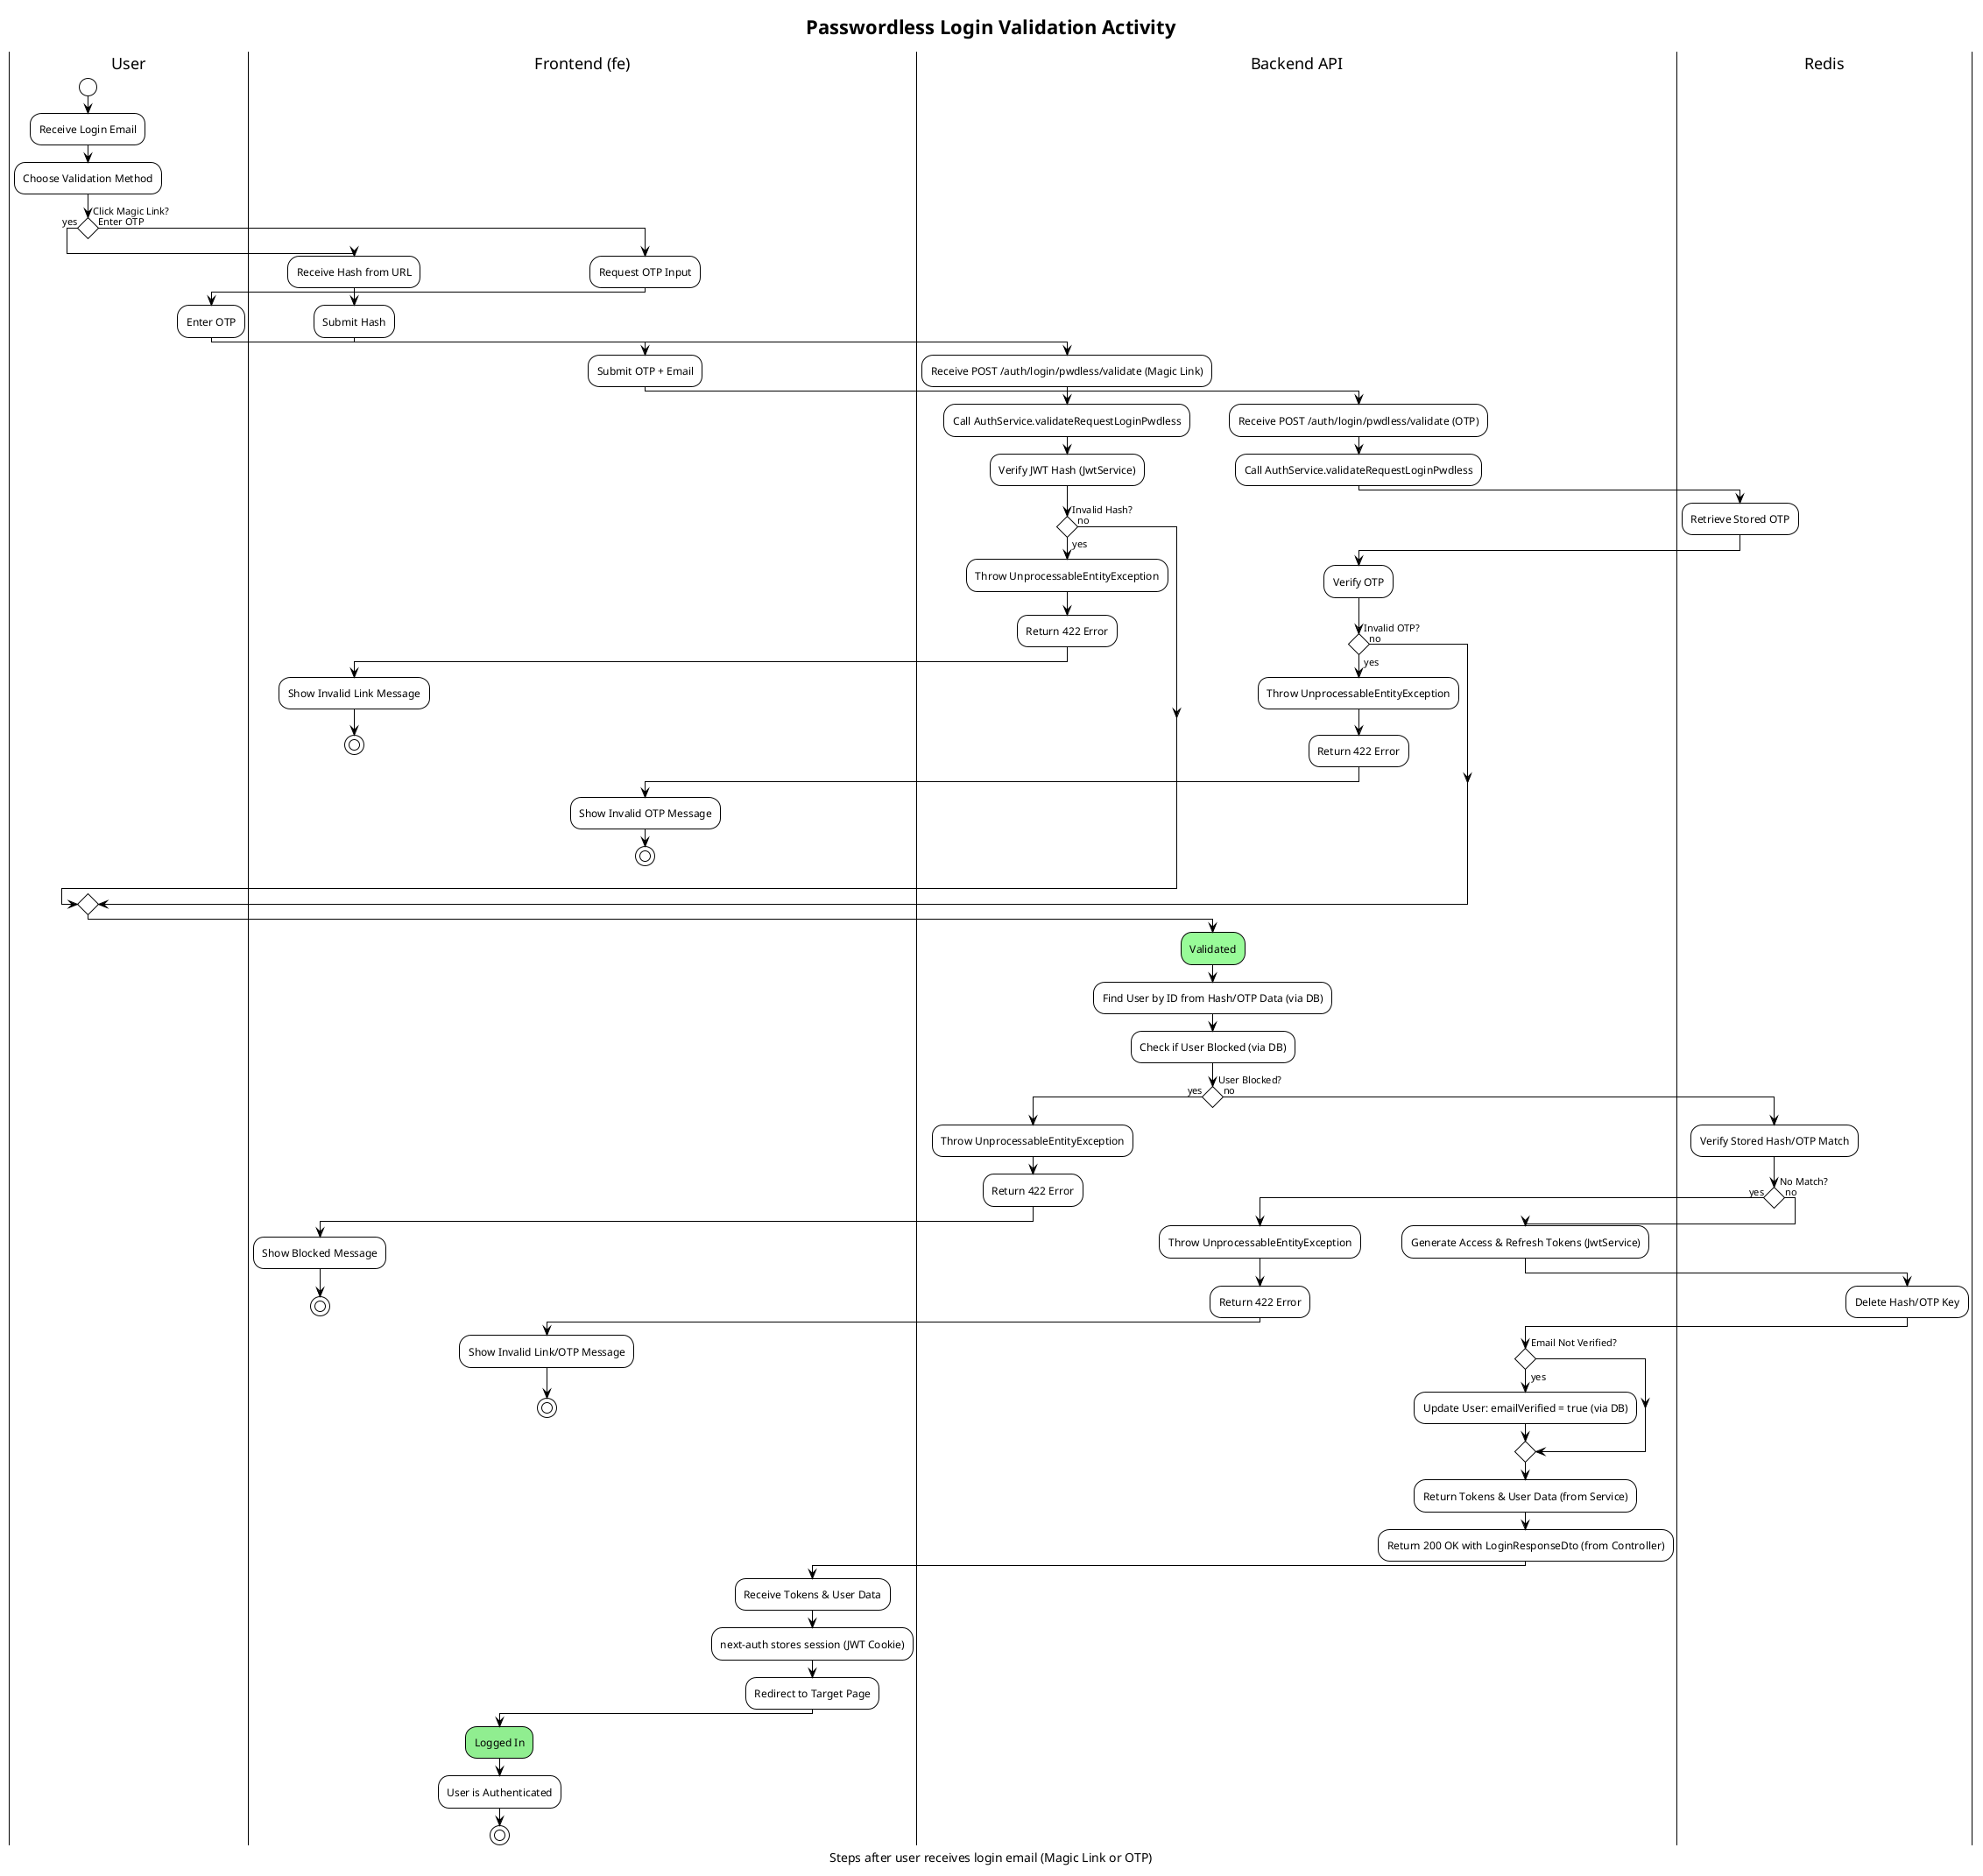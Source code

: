 @startuml Auth Passwordless Validation Activity Diagram
!theme plain
skinparam ConditionStyle diamond

title Passwordless Login Validation Activity
caption Steps after user receives login email (Magic Link or OTP)

|User|
start
:Receive Login Email;

|User|
:Choose Validation Method;
if (Click Magic Link?) then (yes)
    |Frontend (fe)|
    :Receive Hash from URL;
    :Submit Hash;
    |Backend API|
    :Receive POST /auth/login/pwdless/validate (Magic Link);
    :Call AuthService.validateRequestLoginPwdless;
    :Verify JWT Hash (JwtService);
        if (Invalid Hash?) then (yes)
        :Throw UnprocessableEntityException;
        :Return 422 Error;
        |Frontend (fe)|
        :Show Invalid Link Message;
        stop
        else (no)
        -> Validated;
        endif
else (Enter OTP)
    |Frontend (fe)|
    :Request OTP Input;
        |User|
    :Enter OTP;
        |Frontend (fe)|
    :Submit OTP + Email;
    |Backend API|
    :Receive POST /auth/login/pwdless/validate (OTP);
    :Call AuthService.validateRequestLoginPwdless;
    |Redis|
    :Retrieve Stored OTP;
    |Backend API|
    :Verify OTP;
    if (Invalid OTP?) then (yes)
        :Throw UnprocessableEntityException;
        :Return 422 Error;
        |Frontend (fe)|
        :Show Invalid OTP Message;
        stop
    else (no)
        -> Validated;
    endif
endif

|Backend API|
#palegreen:Validated;
:Find User by ID from Hash/OTP Data (via DB);
:Check if User Blocked (via DB);
    if (User Blocked?) then (yes)
    :Throw UnprocessableEntityException;
    :Return 422 Error;
    |Frontend (fe)|
    :Show Blocked Message;
    stop
    else (no)
    |Redis|
    :Verify Stored Hash/OTP Match;
        if (No Match?) then (yes)
        |Backend API|
        :Throw UnprocessableEntityException;
        :Return 422 Error;
        |Frontend (fe)|
        :Show Invalid Link/OTP Message;
        stop
        else (no)
        |Backend API|
        :Generate Access & Refresh Tokens (JwtService);
        |Redis|
        :Delete Hash/OTP Key;
        |Backend API|
        if (Email Not Verified?) then (yes)
            :Update User: emailVerified = true (via DB);
        endif
        :Return Tokens & User Data (from Service);
        :Return 200 OK with LoginResponseDto (from Controller);
        |Frontend (fe)|
        :Receive Tokens & User Data;
        :next-auth stores session (JWT Cookie);
        :Redirect to Target Page;
        -> Logged In;
    endif
endif

#lightgreen:Logged In;
|Frontend (fe)|
:User is Authenticated;

stop
@enduml
